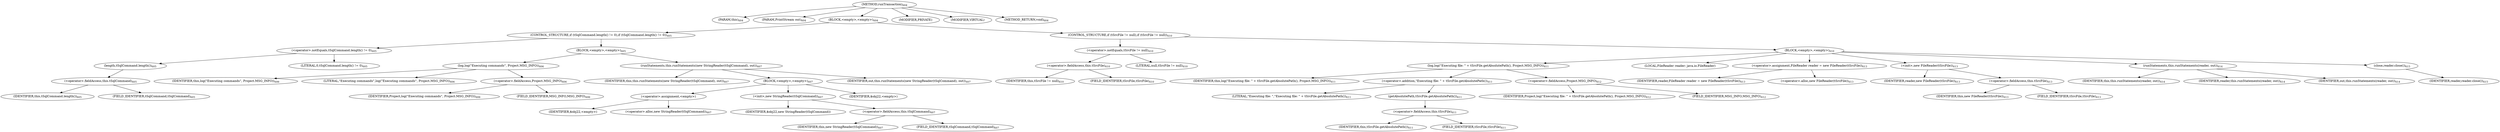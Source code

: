 digraph "runTransaction" {  
"1457" [label = <(METHOD,runTransaction)<SUB>604</SUB>> ]
"84" [label = <(PARAM,this)<SUB>604</SUB>> ]
"1458" [label = <(PARAM,PrintStream out)<SUB>604</SUB>> ]
"1459" [label = <(BLOCK,&lt;empty&gt;,&lt;empty&gt;)<SUB>604</SUB>> ]
"1460" [label = <(CONTROL_STRUCTURE,if (tSqlCommand.length() != 0),if (tSqlCommand.length() != 0))<SUB>605</SUB>> ]
"1461" [label = <(&lt;operator&gt;.notEquals,tSqlCommand.length() != 0)<SUB>605</SUB>> ]
"1462" [label = <(length,tSqlCommand.length())<SUB>605</SUB>> ]
"1463" [label = <(&lt;operator&gt;.fieldAccess,this.tSqlCommand)<SUB>605</SUB>> ]
"1464" [label = <(IDENTIFIER,this,tSqlCommand.length())<SUB>605</SUB>> ]
"1465" [label = <(FIELD_IDENTIFIER,tSqlCommand,tSqlCommand)<SUB>605</SUB>> ]
"1466" [label = <(LITERAL,0,tSqlCommand.length() != 0)<SUB>605</SUB>> ]
"1467" [label = <(BLOCK,&lt;empty&gt;,&lt;empty&gt;)<SUB>605</SUB>> ]
"1468" [label = <(log,log(&quot;Executing commands&quot;, Project.MSG_INFO))<SUB>606</SUB>> ]
"83" [label = <(IDENTIFIER,this,log(&quot;Executing commands&quot;, Project.MSG_INFO))<SUB>606</SUB>> ]
"1469" [label = <(LITERAL,&quot;Executing commands&quot;,log(&quot;Executing commands&quot;, Project.MSG_INFO))<SUB>606</SUB>> ]
"1470" [label = <(&lt;operator&gt;.fieldAccess,Project.MSG_INFO)<SUB>606</SUB>> ]
"1471" [label = <(IDENTIFIER,Project,log(&quot;Executing commands&quot;, Project.MSG_INFO))<SUB>606</SUB>> ]
"1472" [label = <(FIELD_IDENTIFIER,MSG_INFO,MSG_INFO)<SUB>606</SUB>> ]
"1473" [label = <(runStatements,this.runStatements(new StringReader(tSqlCommand), out))<SUB>607</SUB>> ]
"85" [label = <(IDENTIFIER,this,this.runStatements(new StringReader(tSqlCommand), out))<SUB>607</SUB>> ]
"1474" [label = <(BLOCK,&lt;empty&gt;,&lt;empty&gt;)<SUB>607</SUB>> ]
"1475" [label = <(&lt;operator&gt;.assignment,&lt;empty&gt;)> ]
"1476" [label = <(IDENTIFIER,$obj22,&lt;empty&gt;)> ]
"1477" [label = <(&lt;operator&gt;.alloc,new StringReader(tSqlCommand))<SUB>607</SUB>> ]
"1478" [label = <(&lt;init&gt;,new StringReader(tSqlCommand))<SUB>607</SUB>> ]
"1479" [label = <(IDENTIFIER,$obj22,new StringReader(tSqlCommand))> ]
"1480" [label = <(&lt;operator&gt;.fieldAccess,this.tSqlCommand)<SUB>607</SUB>> ]
"1481" [label = <(IDENTIFIER,this,new StringReader(tSqlCommand))<SUB>607</SUB>> ]
"1482" [label = <(FIELD_IDENTIFIER,tSqlCommand,tSqlCommand)<SUB>607</SUB>> ]
"1483" [label = <(IDENTIFIER,$obj22,&lt;empty&gt;)> ]
"1484" [label = <(IDENTIFIER,out,this.runStatements(new StringReader(tSqlCommand), out))<SUB>607</SUB>> ]
"1485" [label = <(CONTROL_STRUCTURE,if (tSrcFile != null),if (tSrcFile != null))<SUB>610</SUB>> ]
"1486" [label = <(&lt;operator&gt;.notEquals,tSrcFile != null)<SUB>610</SUB>> ]
"1487" [label = <(&lt;operator&gt;.fieldAccess,this.tSrcFile)<SUB>610</SUB>> ]
"1488" [label = <(IDENTIFIER,this,tSrcFile != null)<SUB>610</SUB>> ]
"1489" [label = <(FIELD_IDENTIFIER,tSrcFile,tSrcFile)<SUB>610</SUB>> ]
"1490" [label = <(LITERAL,null,tSrcFile != null)<SUB>610</SUB>> ]
"1491" [label = <(BLOCK,&lt;empty&gt;,&lt;empty&gt;)<SUB>610</SUB>> ]
"1492" [label = <(log,log(&quot;Executing file: &quot; + tSrcFile.getAbsolutePath(), Project.MSG_INFO))<SUB>611</SUB>> ]
"86" [label = <(IDENTIFIER,this,log(&quot;Executing file: &quot; + tSrcFile.getAbsolutePath(), Project.MSG_INFO))<SUB>611</SUB>> ]
"1493" [label = <(&lt;operator&gt;.addition,&quot;Executing file: &quot; + tSrcFile.getAbsolutePath())<SUB>611</SUB>> ]
"1494" [label = <(LITERAL,&quot;Executing file: &quot;,&quot;Executing file: &quot; + tSrcFile.getAbsolutePath())<SUB>611</SUB>> ]
"1495" [label = <(getAbsolutePath,tSrcFile.getAbsolutePath())<SUB>611</SUB>> ]
"1496" [label = <(&lt;operator&gt;.fieldAccess,this.tSrcFile)<SUB>611</SUB>> ]
"1497" [label = <(IDENTIFIER,this,tSrcFile.getAbsolutePath())<SUB>611</SUB>> ]
"1498" [label = <(FIELD_IDENTIFIER,tSrcFile,tSrcFile)<SUB>611</SUB>> ]
"1499" [label = <(&lt;operator&gt;.fieldAccess,Project.MSG_INFO)<SUB>612</SUB>> ]
"1500" [label = <(IDENTIFIER,Project,log(&quot;Executing file: &quot; + tSrcFile.getAbsolutePath(), Project.MSG_INFO))<SUB>612</SUB>> ]
"1501" [label = <(FIELD_IDENTIFIER,MSG_INFO,MSG_INFO)<SUB>612</SUB>> ]
"88" [label = <(LOCAL,FileReader reader: java.io.FileReader)> ]
"1502" [label = <(&lt;operator&gt;.assignment,FileReader reader = new FileReader(tSrcFile))<SUB>613</SUB>> ]
"1503" [label = <(IDENTIFIER,reader,FileReader reader = new FileReader(tSrcFile))<SUB>613</SUB>> ]
"1504" [label = <(&lt;operator&gt;.alloc,new FileReader(tSrcFile))<SUB>613</SUB>> ]
"1505" [label = <(&lt;init&gt;,new FileReader(tSrcFile))<SUB>613</SUB>> ]
"87" [label = <(IDENTIFIER,reader,new FileReader(tSrcFile))<SUB>613</SUB>> ]
"1506" [label = <(&lt;operator&gt;.fieldAccess,this.tSrcFile)<SUB>613</SUB>> ]
"1507" [label = <(IDENTIFIER,this,new FileReader(tSrcFile))<SUB>613</SUB>> ]
"1508" [label = <(FIELD_IDENTIFIER,tSrcFile,tSrcFile)<SUB>613</SUB>> ]
"1509" [label = <(runStatements,this.runStatements(reader, out))<SUB>614</SUB>> ]
"89" [label = <(IDENTIFIER,this,this.runStatements(reader, out))<SUB>614</SUB>> ]
"1510" [label = <(IDENTIFIER,reader,this.runStatements(reader, out))<SUB>614</SUB>> ]
"1511" [label = <(IDENTIFIER,out,this.runStatements(reader, out))<SUB>614</SUB>> ]
"1512" [label = <(close,reader.close())<SUB>615</SUB>> ]
"1513" [label = <(IDENTIFIER,reader,reader.close())<SUB>615</SUB>> ]
"1514" [label = <(MODIFIER,PRIVATE)> ]
"1515" [label = <(MODIFIER,VIRTUAL)> ]
"1516" [label = <(METHOD_RETURN,void)<SUB>604</SUB>> ]
  "1457" -> "84" 
  "1457" -> "1458" 
  "1457" -> "1459" 
  "1457" -> "1514" 
  "1457" -> "1515" 
  "1457" -> "1516" 
  "1459" -> "1460" 
  "1459" -> "1485" 
  "1460" -> "1461" 
  "1460" -> "1467" 
  "1461" -> "1462" 
  "1461" -> "1466" 
  "1462" -> "1463" 
  "1463" -> "1464" 
  "1463" -> "1465" 
  "1467" -> "1468" 
  "1467" -> "1473" 
  "1468" -> "83" 
  "1468" -> "1469" 
  "1468" -> "1470" 
  "1470" -> "1471" 
  "1470" -> "1472" 
  "1473" -> "85" 
  "1473" -> "1474" 
  "1473" -> "1484" 
  "1474" -> "1475" 
  "1474" -> "1478" 
  "1474" -> "1483" 
  "1475" -> "1476" 
  "1475" -> "1477" 
  "1478" -> "1479" 
  "1478" -> "1480" 
  "1480" -> "1481" 
  "1480" -> "1482" 
  "1485" -> "1486" 
  "1485" -> "1491" 
  "1486" -> "1487" 
  "1486" -> "1490" 
  "1487" -> "1488" 
  "1487" -> "1489" 
  "1491" -> "1492" 
  "1491" -> "88" 
  "1491" -> "1502" 
  "1491" -> "1505" 
  "1491" -> "1509" 
  "1491" -> "1512" 
  "1492" -> "86" 
  "1492" -> "1493" 
  "1492" -> "1499" 
  "1493" -> "1494" 
  "1493" -> "1495" 
  "1495" -> "1496" 
  "1496" -> "1497" 
  "1496" -> "1498" 
  "1499" -> "1500" 
  "1499" -> "1501" 
  "1502" -> "1503" 
  "1502" -> "1504" 
  "1505" -> "87" 
  "1505" -> "1506" 
  "1506" -> "1507" 
  "1506" -> "1508" 
  "1509" -> "89" 
  "1509" -> "1510" 
  "1509" -> "1511" 
  "1512" -> "1513" 
}
